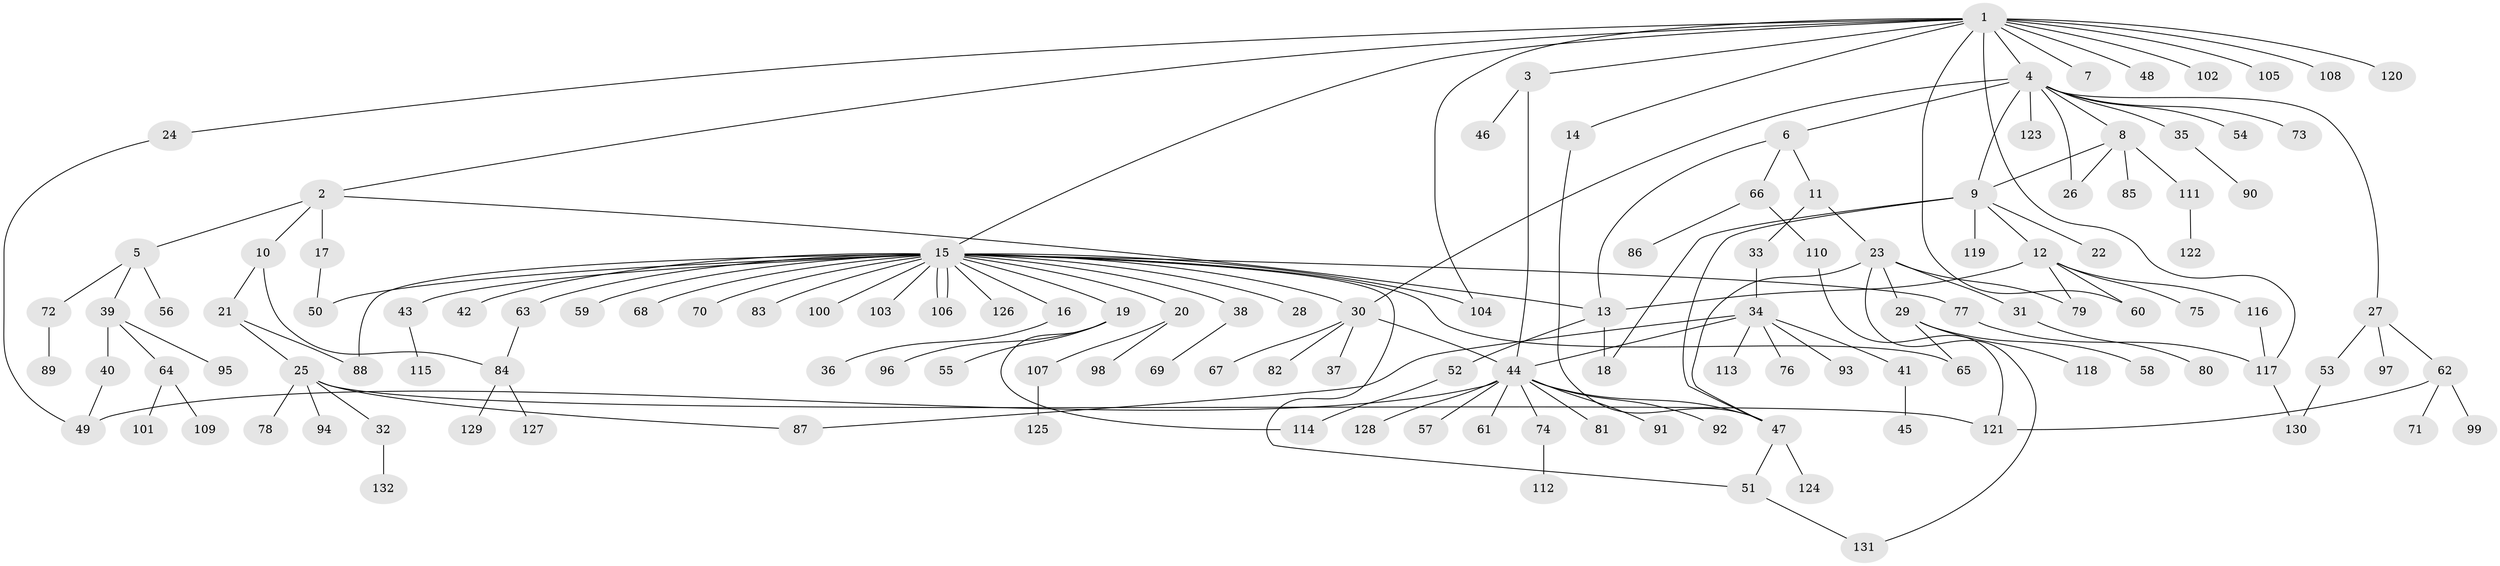 // Generated by graph-tools (version 1.1) at 2025/26/03/09/25 03:26:04]
// undirected, 132 vertices, 161 edges
graph export_dot {
graph [start="1"]
  node [color=gray90,style=filled];
  1;
  2;
  3;
  4;
  5;
  6;
  7;
  8;
  9;
  10;
  11;
  12;
  13;
  14;
  15;
  16;
  17;
  18;
  19;
  20;
  21;
  22;
  23;
  24;
  25;
  26;
  27;
  28;
  29;
  30;
  31;
  32;
  33;
  34;
  35;
  36;
  37;
  38;
  39;
  40;
  41;
  42;
  43;
  44;
  45;
  46;
  47;
  48;
  49;
  50;
  51;
  52;
  53;
  54;
  55;
  56;
  57;
  58;
  59;
  60;
  61;
  62;
  63;
  64;
  65;
  66;
  67;
  68;
  69;
  70;
  71;
  72;
  73;
  74;
  75;
  76;
  77;
  78;
  79;
  80;
  81;
  82;
  83;
  84;
  85;
  86;
  87;
  88;
  89;
  90;
  91;
  92;
  93;
  94;
  95;
  96;
  97;
  98;
  99;
  100;
  101;
  102;
  103;
  104;
  105;
  106;
  107;
  108;
  109;
  110;
  111;
  112;
  113;
  114;
  115;
  116;
  117;
  118;
  119;
  120;
  121;
  122;
  123;
  124;
  125;
  126;
  127;
  128;
  129;
  130;
  131;
  132;
  1 -- 2;
  1 -- 3;
  1 -- 4;
  1 -- 7;
  1 -- 14;
  1 -- 15;
  1 -- 24;
  1 -- 48;
  1 -- 60;
  1 -- 102;
  1 -- 104;
  1 -- 105;
  1 -- 108;
  1 -- 117;
  1 -- 120;
  2 -- 5;
  2 -- 10;
  2 -- 13;
  2 -- 17;
  3 -- 44;
  3 -- 46;
  4 -- 6;
  4 -- 8;
  4 -- 9;
  4 -- 26;
  4 -- 27;
  4 -- 30;
  4 -- 35;
  4 -- 54;
  4 -- 73;
  4 -- 123;
  5 -- 39;
  5 -- 56;
  5 -- 72;
  6 -- 11;
  6 -- 13;
  6 -- 66;
  8 -- 9;
  8 -- 26;
  8 -- 85;
  8 -- 111;
  9 -- 12;
  9 -- 18;
  9 -- 22;
  9 -- 47;
  9 -- 119;
  10 -- 21;
  10 -- 84;
  11 -- 23;
  11 -- 33;
  12 -- 13;
  12 -- 60;
  12 -- 75;
  12 -- 79;
  12 -- 116;
  13 -- 18;
  13 -- 52;
  14 -- 47;
  15 -- 16;
  15 -- 19;
  15 -- 20;
  15 -- 28;
  15 -- 30;
  15 -- 38;
  15 -- 42;
  15 -- 43;
  15 -- 50;
  15 -- 51;
  15 -- 59;
  15 -- 63;
  15 -- 65;
  15 -- 68;
  15 -- 70;
  15 -- 77;
  15 -- 83;
  15 -- 88;
  15 -- 100;
  15 -- 103;
  15 -- 104;
  15 -- 106;
  15 -- 106;
  15 -- 126;
  16 -- 36;
  17 -- 50;
  19 -- 55;
  19 -- 96;
  19 -- 114;
  20 -- 98;
  20 -- 107;
  21 -- 25;
  21 -- 88;
  23 -- 29;
  23 -- 31;
  23 -- 47;
  23 -- 79;
  23 -- 131;
  24 -- 49;
  25 -- 32;
  25 -- 78;
  25 -- 87;
  25 -- 94;
  25 -- 121;
  27 -- 53;
  27 -- 62;
  27 -- 97;
  29 -- 58;
  29 -- 65;
  29 -- 118;
  30 -- 37;
  30 -- 44;
  30 -- 67;
  30 -- 82;
  31 -- 80;
  32 -- 132;
  33 -- 34;
  34 -- 41;
  34 -- 44;
  34 -- 76;
  34 -- 87;
  34 -- 93;
  34 -- 113;
  35 -- 90;
  38 -- 69;
  39 -- 40;
  39 -- 64;
  39 -- 95;
  40 -- 49;
  41 -- 45;
  43 -- 115;
  44 -- 47;
  44 -- 49;
  44 -- 57;
  44 -- 61;
  44 -- 74;
  44 -- 81;
  44 -- 91;
  44 -- 92;
  44 -- 128;
  47 -- 51;
  47 -- 124;
  51 -- 131;
  52 -- 114;
  53 -- 130;
  62 -- 71;
  62 -- 99;
  62 -- 121;
  63 -- 84;
  64 -- 101;
  64 -- 109;
  66 -- 86;
  66 -- 110;
  72 -- 89;
  74 -- 112;
  77 -- 117;
  84 -- 127;
  84 -- 129;
  107 -- 125;
  110 -- 121;
  111 -- 122;
  116 -- 117;
  117 -- 130;
}
